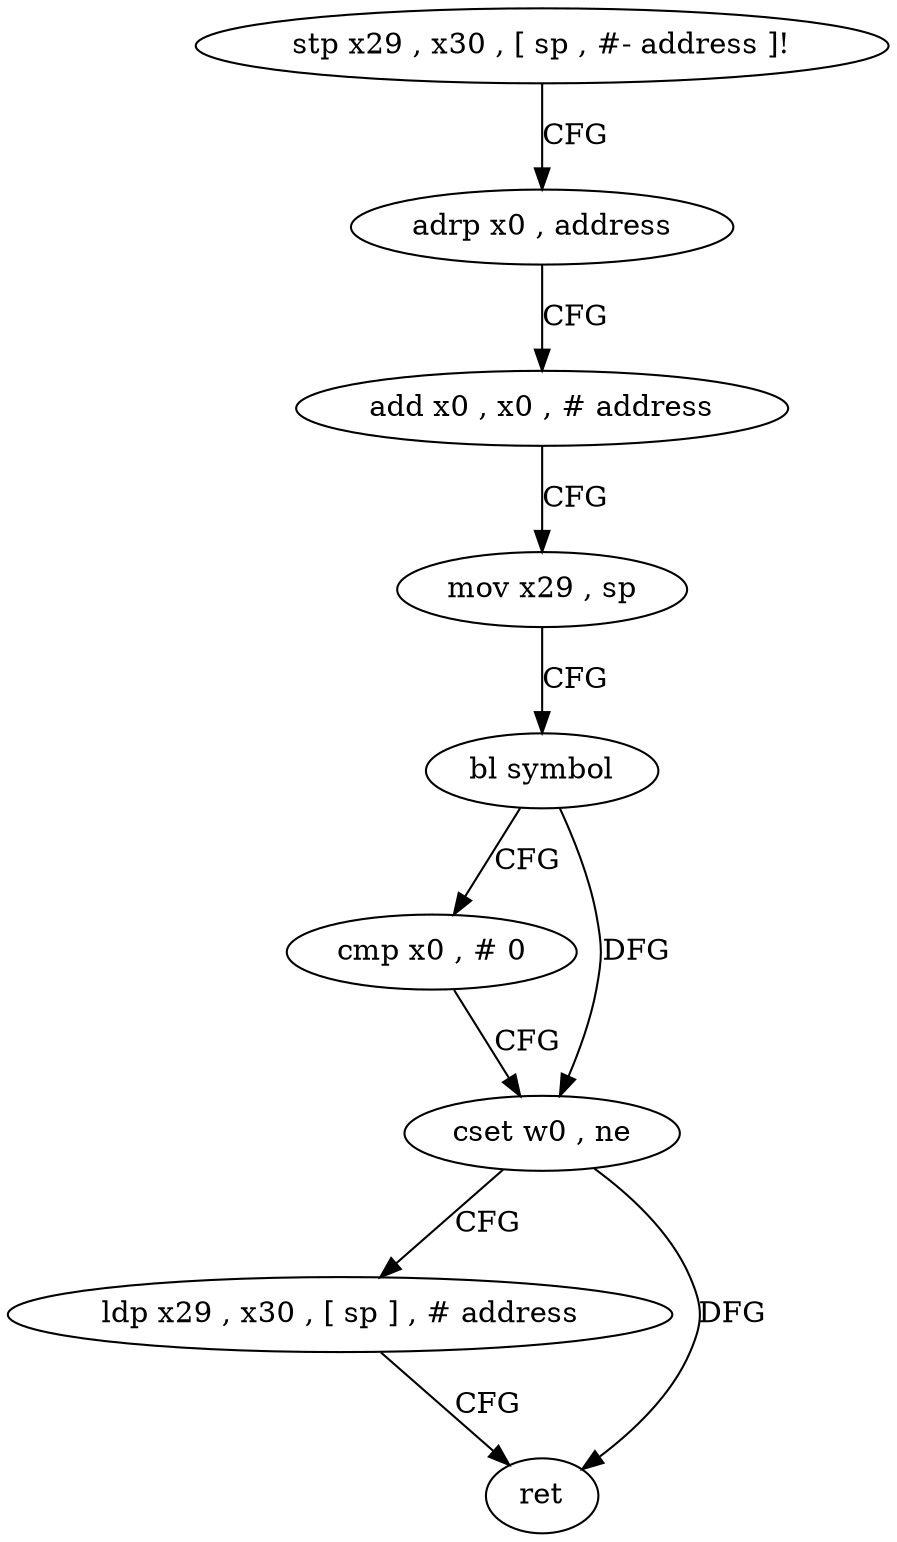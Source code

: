 digraph "func" {
"4265456" [label = "stp x29 , x30 , [ sp , #- address ]!" ]
"4265460" [label = "adrp x0 , address" ]
"4265464" [label = "add x0 , x0 , # address" ]
"4265468" [label = "mov x29 , sp" ]
"4265472" [label = "bl symbol" ]
"4265476" [label = "cmp x0 , # 0" ]
"4265480" [label = "cset w0 , ne" ]
"4265484" [label = "ldp x29 , x30 , [ sp ] , # address" ]
"4265488" [label = "ret" ]
"4265456" -> "4265460" [ label = "CFG" ]
"4265460" -> "4265464" [ label = "CFG" ]
"4265464" -> "4265468" [ label = "CFG" ]
"4265468" -> "4265472" [ label = "CFG" ]
"4265472" -> "4265476" [ label = "CFG" ]
"4265472" -> "4265480" [ label = "DFG" ]
"4265476" -> "4265480" [ label = "CFG" ]
"4265480" -> "4265484" [ label = "CFG" ]
"4265480" -> "4265488" [ label = "DFG" ]
"4265484" -> "4265488" [ label = "CFG" ]
}
